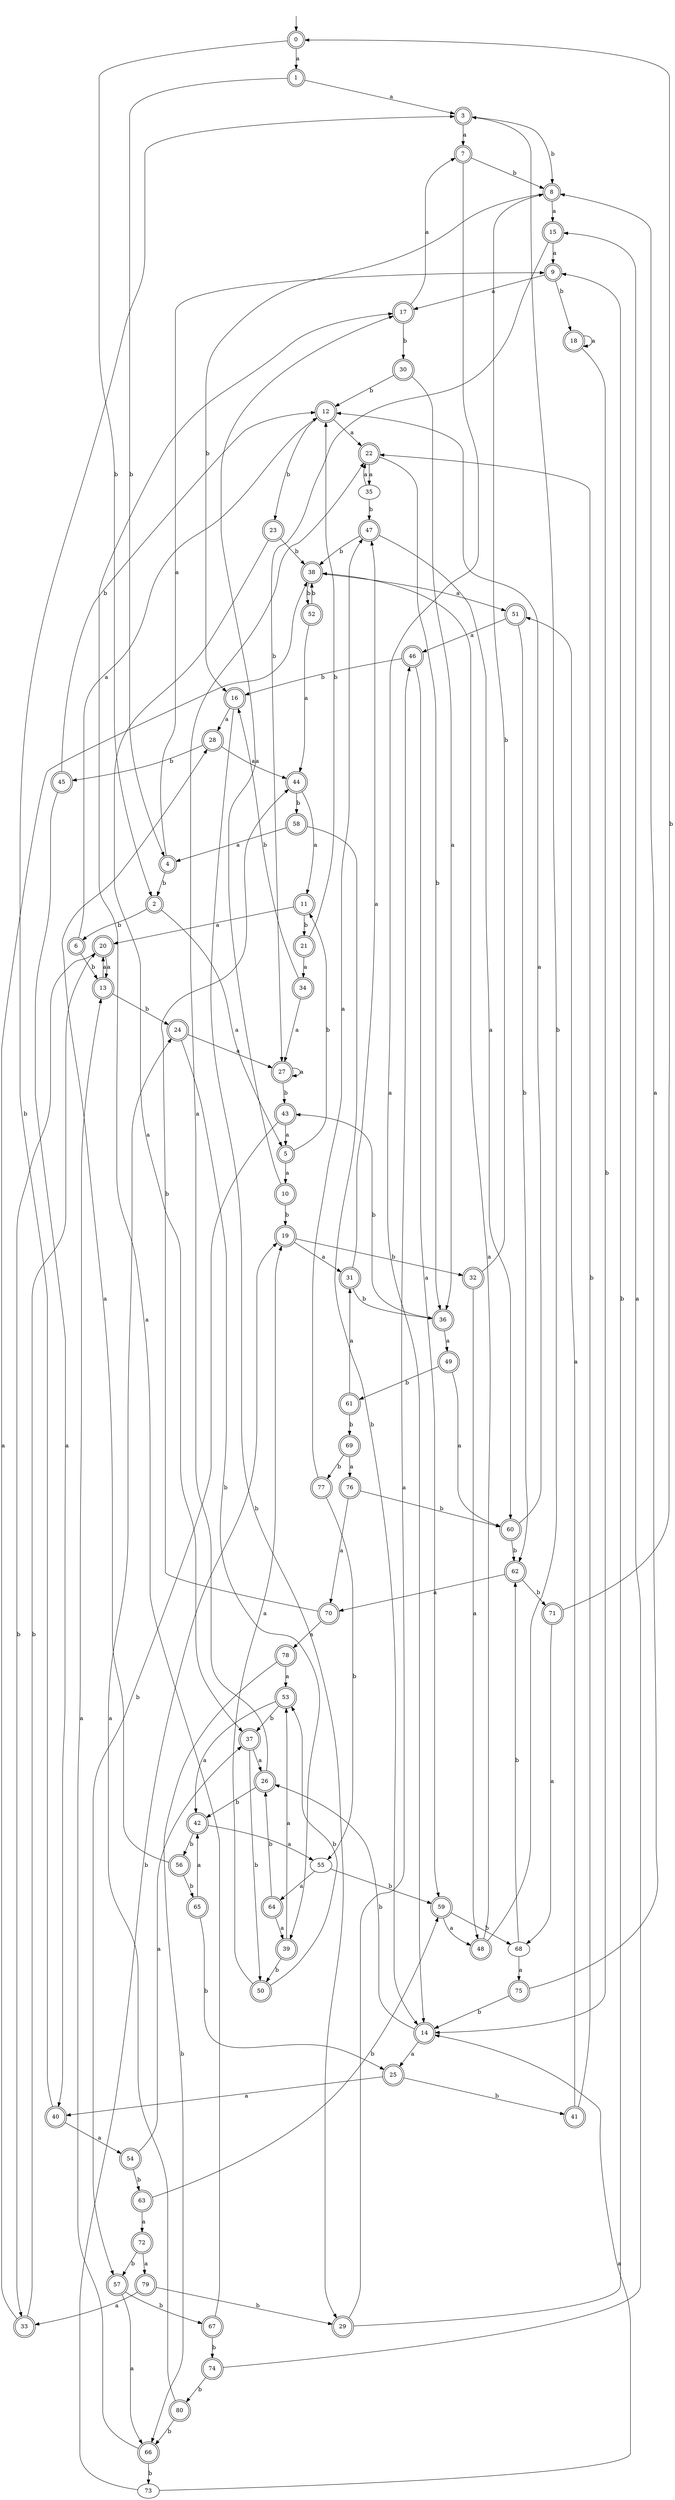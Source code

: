 digraph RandomDFA {
  __start0 [label="", shape=none];
  __start0 -> 0 [label=""];
  0 [shape=circle] [shape=doublecircle]
  0 -> 1 [label="a"]
  0 -> 2 [label="b"]
  1 [shape=doublecircle]
  1 -> 3 [label="a"]
  1 -> 4 [label="b"]
  2 [shape=doublecircle]
  2 -> 5 [label="a"]
  2 -> 6 [label="b"]
  3 [shape=doublecircle]
  3 -> 7 [label="a"]
  3 -> 8 [label="b"]
  4 [shape=doublecircle]
  4 -> 9 [label="a"]
  4 -> 2 [label="b"]
  5 [shape=doublecircle]
  5 -> 10 [label="a"]
  5 -> 11 [label="b"]
  6 [shape=doublecircle]
  6 -> 12 [label="a"]
  6 -> 13 [label="b"]
  7 [shape=doublecircle]
  7 -> 14 [label="a"]
  7 -> 8 [label="b"]
  8 [shape=doublecircle]
  8 -> 15 [label="a"]
  8 -> 16 [label="b"]
  9 [shape=doublecircle]
  9 -> 17 [label="a"]
  9 -> 18 [label="b"]
  10 [shape=doublecircle]
  10 -> 17 [label="a"]
  10 -> 19 [label="b"]
  11 [shape=doublecircle]
  11 -> 20 [label="a"]
  11 -> 21 [label="b"]
  12 [shape=doublecircle]
  12 -> 22 [label="a"]
  12 -> 23 [label="b"]
  13 [shape=doublecircle]
  13 -> 20 [label="a"]
  13 -> 24 [label="b"]
  14 [shape=doublecircle]
  14 -> 25 [label="a"]
  14 -> 26 [label="b"]
  15 [shape=doublecircle]
  15 -> 9 [label="a"]
  15 -> 27 [label="b"]
  16 [shape=doublecircle]
  16 -> 28 [label="a"]
  16 -> 29 [label="b"]
  17 [shape=doublecircle]
  17 -> 7 [label="a"]
  17 -> 30 [label="b"]
  18 [shape=doublecircle]
  18 -> 18 [label="a"]
  18 -> 14 [label="b"]
  19 [shape=doublecircle]
  19 -> 31 [label="a"]
  19 -> 32 [label="b"]
  20 [shape=doublecircle]
  20 -> 13 [label="a"]
  20 -> 33 [label="b"]
  21 [shape=doublecircle]
  21 -> 34 [label="a"]
  21 -> 12 [label="b"]
  22 [shape=doublecircle]
  22 -> 35 [label="a"]
  22 -> 36 [label="b"]
  23 [shape=doublecircle]
  23 -> 37 [label="a"]
  23 -> 38 [label="b"]
  24 [shape=doublecircle]
  24 -> 27 [label="a"]
  24 -> 39 [label="b"]
  25 [shape=doublecircle]
  25 -> 40 [label="a"]
  25 -> 41 [label="b"]
  26 [shape=doublecircle]
  26 -> 22 [label="a"]
  26 -> 42 [label="b"]
  27 [shape=doublecircle]
  27 -> 27 [label="a"]
  27 -> 43 [label="b"]
  28 [shape=doublecircle]
  28 -> 44 [label="a"]
  28 -> 45 [label="b"]
  29 [shape=doublecircle]
  29 -> 46 [label="a"]
  29 -> 9 [label="b"]
  30 [shape=doublecircle]
  30 -> 36 [label="a"]
  30 -> 12 [label="b"]
  31 [shape=doublecircle]
  31 -> 47 [label="a"]
  31 -> 36 [label="b"]
  32 [shape=doublecircle]
  32 -> 48 [label="a"]
  32 -> 8 [label="b"]
  33 [shape=doublecircle]
  33 -> 38 [label="a"]
  33 -> 20 [label="b"]
  34 [shape=doublecircle]
  34 -> 27 [label="a"]
  34 -> 16 [label="b"]
  35
  35 -> 22 [label="a"]
  35 -> 47 [label="b"]
  36 [shape=doublecircle]
  36 -> 49 [label="a"]
  36 -> 43 [label="b"]
  37 [shape=doublecircle]
  37 -> 26 [label="a"]
  37 -> 50 [label="b"]
  38 [shape=doublecircle]
  38 -> 51 [label="a"]
  38 -> 52 [label="b"]
  39 [shape=doublecircle]
  39 -> 53 [label="a"]
  39 -> 50 [label="b"]
  40 [shape=doublecircle]
  40 -> 54 [label="a"]
  40 -> 3 [label="b"]
  41 [shape=doublecircle]
  41 -> 51 [label="a"]
  41 -> 22 [label="b"]
  42 [shape=doublecircle]
  42 -> 55 [label="a"]
  42 -> 56 [label="b"]
  43 [shape=doublecircle]
  43 -> 5 [label="a"]
  43 -> 57 [label="b"]
  44 [shape=doublecircle]
  44 -> 11 [label="a"]
  44 -> 58 [label="b"]
  45 [shape=doublecircle]
  45 -> 40 [label="a"]
  45 -> 12 [label="b"]
  46 [shape=doublecircle]
  46 -> 59 [label="a"]
  46 -> 16 [label="b"]
  47 [shape=doublecircle]
  47 -> 60 [label="a"]
  47 -> 38 [label="b"]
  48 [shape=doublecircle]
  48 -> 38 [label="a"]
  48 -> 3 [label="b"]
  49 [shape=doublecircle]
  49 -> 60 [label="a"]
  49 -> 61 [label="b"]
  50 [shape=doublecircle]
  50 -> 19 [label="a"]
  50 -> 53 [label="b"]
  51 [shape=doublecircle]
  51 -> 46 [label="a"]
  51 -> 62 [label="b"]
  52 [shape=doublecircle]
  52 -> 44 [label="a"]
  52 -> 38 [label="b"]
  53 [shape=doublecircle]
  53 -> 42 [label="a"]
  53 -> 37 [label="b"]
  54 [shape=doublecircle]
  54 -> 37 [label="a"]
  54 -> 63 [label="b"]
  55
  55 -> 64 [label="a"]
  55 -> 59 [label="b"]
  56 [shape=doublecircle]
  56 -> 28 [label="a"]
  56 -> 65 [label="b"]
  57 [shape=doublecircle]
  57 -> 66 [label="a"]
  57 -> 67 [label="b"]
  58 [shape=doublecircle]
  58 -> 4 [label="a"]
  58 -> 14 [label="b"]
  59 [shape=doublecircle]
  59 -> 48 [label="a"]
  59 -> 68 [label="b"]
  60 [shape=doublecircle]
  60 -> 12 [label="a"]
  60 -> 62 [label="b"]
  61 [shape=doublecircle]
  61 -> 31 [label="a"]
  61 -> 69 [label="b"]
  62 [shape=doublecircle]
  62 -> 70 [label="a"]
  62 -> 71 [label="b"]
  63 [shape=doublecircle]
  63 -> 72 [label="a"]
  63 -> 59 [label="b"]
  64 [shape=doublecircle]
  64 -> 39 [label="a"]
  64 -> 26 [label="b"]
  65 [shape=doublecircle]
  65 -> 42 [label="a"]
  65 -> 25 [label="b"]
  66 [shape=doublecircle]
  66 -> 13 [label="a"]
  66 -> 73 [label="b"]
  67 [shape=doublecircle]
  67 -> 17 [label="a"]
  67 -> 74 [label="b"]
  68
  68 -> 75 [label="a"]
  68 -> 62 [label="b"]
  69 [shape=doublecircle]
  69 -> 76 [label="a"]
  69 -> 77 [label="b"]
  70 [shape=doublecircle]
  70 -> 78 [label="a"]
  70 -> 44 [label="b"]
  71 [shape=doublecircle]
  71 -> 68 [label="a"]
  71 -> 0 [label="b"]
  72 [shape=doublecircle]
  72 -> 79 [label="a"]
  72 -> 57 [label="b"]
  73
  73 -> 14 [label="a"]
  73 -> 19 [label="b"]
  74 [shape=doublecircle]
  74 -> 15 [label="a"]
  74 -> 80 [label="b"]
  75 [shape=doublecircle]
  75 -> 8 [label="a"]
  75 -> 14 [label="b"]
  76 [shape=doublecircle]
  76 -> 70 [label="a"]
  76 -> 60 [label="b"]
  77 [shape=doublecircle]
  77 -> 47 [label="a"]
  77 -> 55 [label="b"]
  78 [shape=doublecircle]
  78 -> 53 [label="a"]
  78 -> 66 [label="b"]
  79 [shape=doublecircle]
  79 -> 33 [label="a"]
  79 -> 29 [label="b"]
  80 [shape=doublecircle]
  80 -> 24 [label="a"]
  80 -> 66 [label="b"]
}
